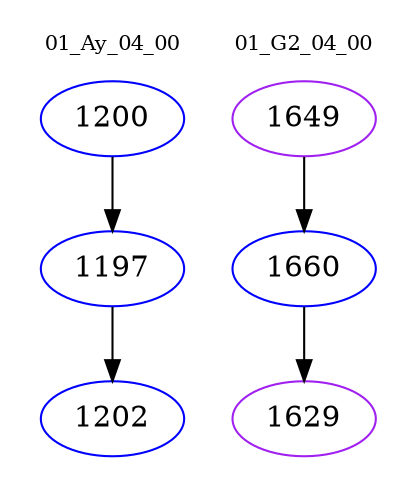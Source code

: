 digraph{
subgraph cluster_0 {
color = white
label = "01_Ay_04_00";
fontsize=10;
T0_1200 [label="1200", color="blue"]
T0_1200 -> T0_1197 [color="black"]
T0_1197 [label="1197", color="blue"]
T0_1197 -> T0_1202 [color="black"]
T0_1202 [label="1202", color="blue"]
}
subgraph cluster_1 {
color = white
label = "01_G2_04_00";
fontsize=10;
T1_1649 [label="1649", color="purple"]
T1_1649 -> T1_1660 [color="black"]
T1_1660 [label="1660", color="blue"]
T1_1660 -> T1_1629 [color="black"]
T1_1629 [label="1629", color="purple"]
}
}
